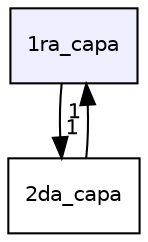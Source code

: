digraph "1ra_capa" {
  compound=true
  node [ fontsize="10", fontname="Helvetica"];
  edge [ labelfontsize="10", labelfontname="Helvetica"];
  dir_8a3d003eb012be7b942630563522f243 [shape=box, label="1ra_capa", style="filled", fillcolor="#eeeeff", pencolor="black", URL="dir_8a3d003eb012be7b942630563522f243.html"];
  dir_884e581d170be04cab38d5cf2b9f0f70 [shape=box label="2da_capa" URL="dir_884e581d170be04cab38d5cf2b9f0f70.html"];
  dir_8a3d003eb012be7b942630563522f243->dir_884e581d170be04cab38d5cf2b9f0f70 [headlabel="1", labeldistance=1.5 headhref="dir_000000_000001.html"];
  dir_884e581d170be04cab38d5cf2b9f0f70->dir_8a3d003eb012be7b942630563522f243 [headlabel="1", labeldistance=1.5 headhref="dir_000001_000000.html"];
}
